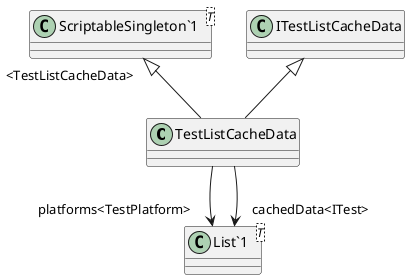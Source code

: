 @startuml
class TestListCacheData {
}
class "ScriptableSingleton`1"<T> {
}
class "List`1"<T> {
}
"ScriptableSingleton`1" "<TestListCacheData>" <|-- TestListCacheData
ITestListCacheData <|-- TestListCacheData
TestListCacheData --> "platforms<TestPlatform>" "List`1"
TestListCacheData --> "cachedData<ITest>" "List`1"
@enduml
